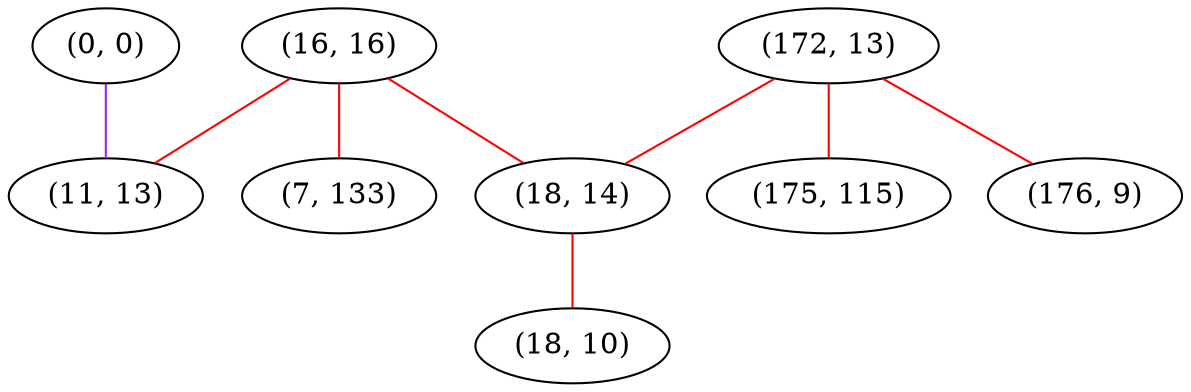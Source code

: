 graph "" {
"(16, 16)";
"(172, 13)";
"(18, 14)";
"(0, 0)";
"(176, 9)";
"(7, 133)";
"(175, 115)";
"(11, 13)";
"(18, 10)";
"(16, 16)" -- "(18, 14)"  [color=red, key=0, weight=1];
"(16, 16)" -- "(7, 133)"  [color=red, key=0, weight=1];
"(16, 16)" -- "(11, 13)"  [color=red, key=0, weight=1];
"(172, 13)" -- "(176, 9)"  [color=red, key=0, weight=1];
"(172, 13)" -- "(175, 115)"  [color=red, key=0, weight=1];
"(172, 13)" -- "(18, 14)"  [color=red, key=0, weight=1];
"(18, 14)" -- "(18, 10)"  [color=red, key=0, weight=1];
"(0, 0)" -- "(11, 13)"  [color=purple, key=0, weight=4];
}
